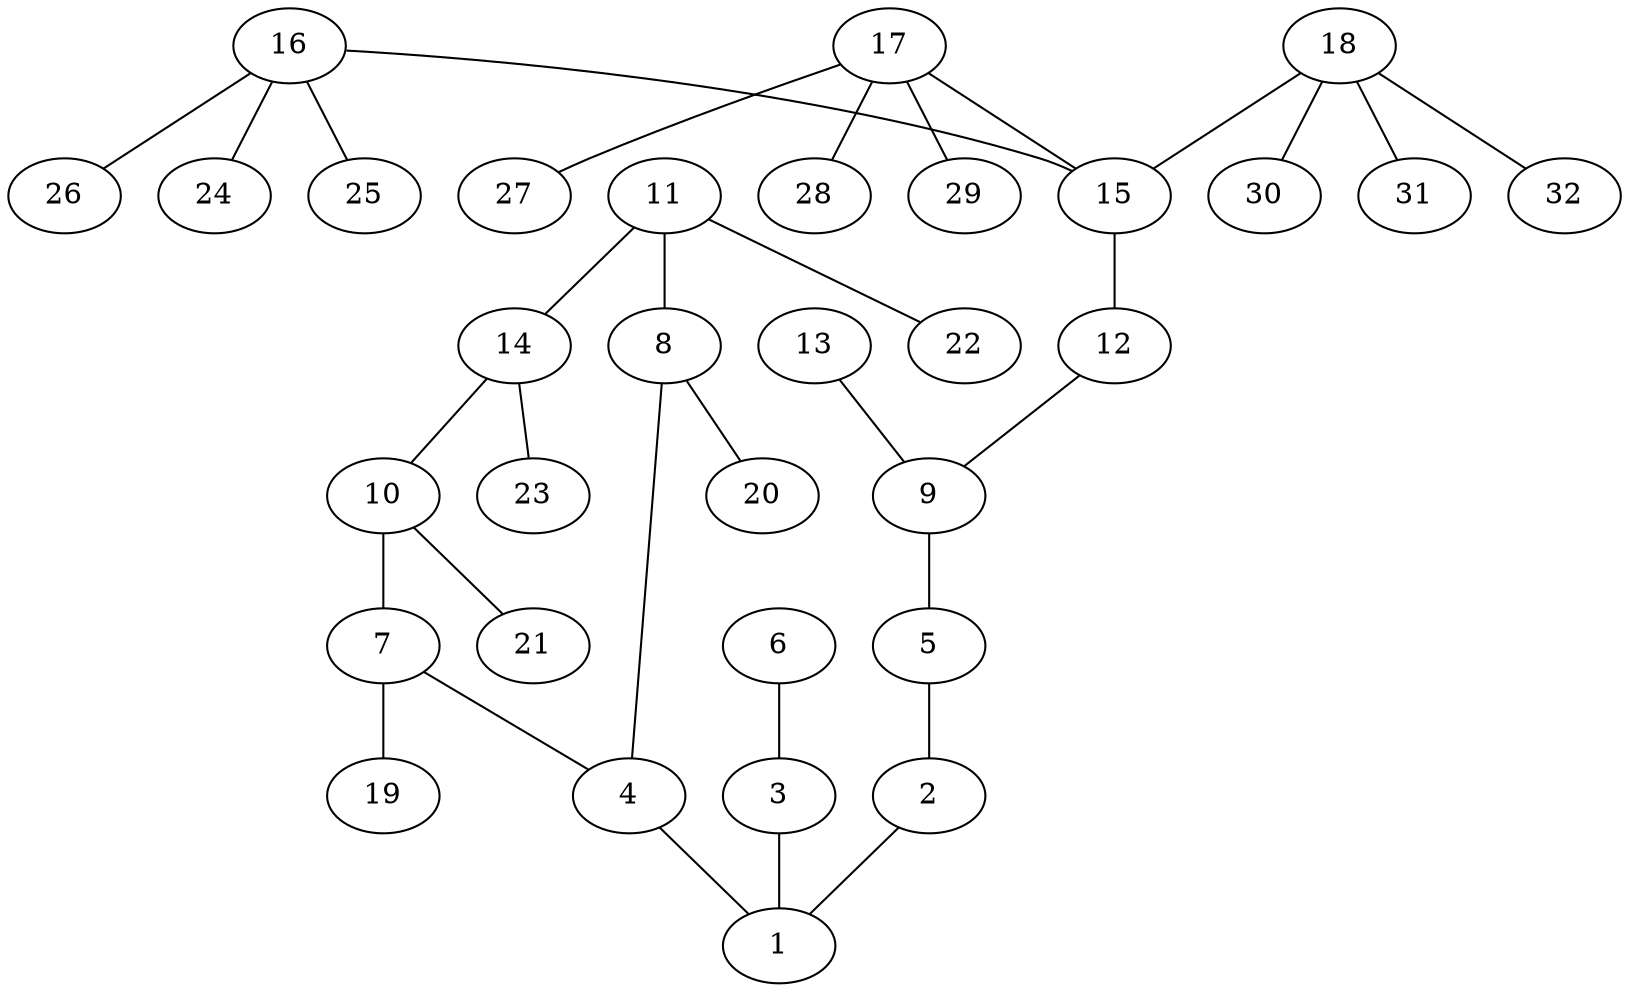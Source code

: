 graph molecule_3076 {
	1	 [chem=C];
	2	 [chem=N];
	2 -- 1	 [valence=2];
	3	 [chem=C];
	3 -- 1	 [valence=1];
	4	 [chem=C];
	4 -- 1	 [valence=1];
	5	 [chem=O];
	5 -- 2	 [valence=1];
	6	 [chem=N];
	6 -- 3	 [valence=3];
	7	 [chem=C];
	7 -- 4	 [valence=2];
	19	 [chem=H];
	7 -- 19	 [valence=1];
	8	 [chem=C];
	8 -- 4	 [valence=1];
	20	 [chem=H];
	8 -- 20	 [valence=1];
	9	 [chem=C];
	9 -- 5	 [valence=1];
	10	 [chem=C];
	10 -- 7	 [valence=1];
	21	 [chem=H];
	10 -- 21	 [valence=1];
	11	 [chem=C];
	11 -- 8	 [valence=2];
	14	 [chem=C];
	11 -- 14	 [valence=1];
	22	 [chem=H];
	11 -- 22	 [valence=1];
	12	 [chem=O];
	12 -- 9	 [valence=1];
	13	 [chem=O];
	13 -- 9	 [valence=2];
	14 -- 10	 [valence=2];
	23	 [chem=H];
	14 -- 23	 [valence=1];
	15	 [chem=C];
	15 -- 12	 [valence=1];
	16	 [chem=C];
	16 -- 15	 [valence=1];
	24	 [chem=H];
	16 -- 24	 [valence=1];
	25	 [chem=H];
	16 -- 25	 [valence=1];
	26	 [chem=H];
	16 -- 26	 [valence=1];
	17	 [chem=C];
	17 -- 15	 [valence=1];
	27	 [chem=H];
	17 -- 27	 [valence=1];
	28	 [chem=H];
	17 -- 28	 [valence=1];
	29	 [chem=H];
	17 -- 29	 [valence=1];
	18	 [chem=C];
	18 -- 15	 [valence=1];
	30	 [chem=H];
	18 -- 30	 [valence=1];
	31	 [chem=H];
	18 -- 31	 [valence=1];
	32	 [chem=H];
	18 -- 32	 [valence=1];
}
